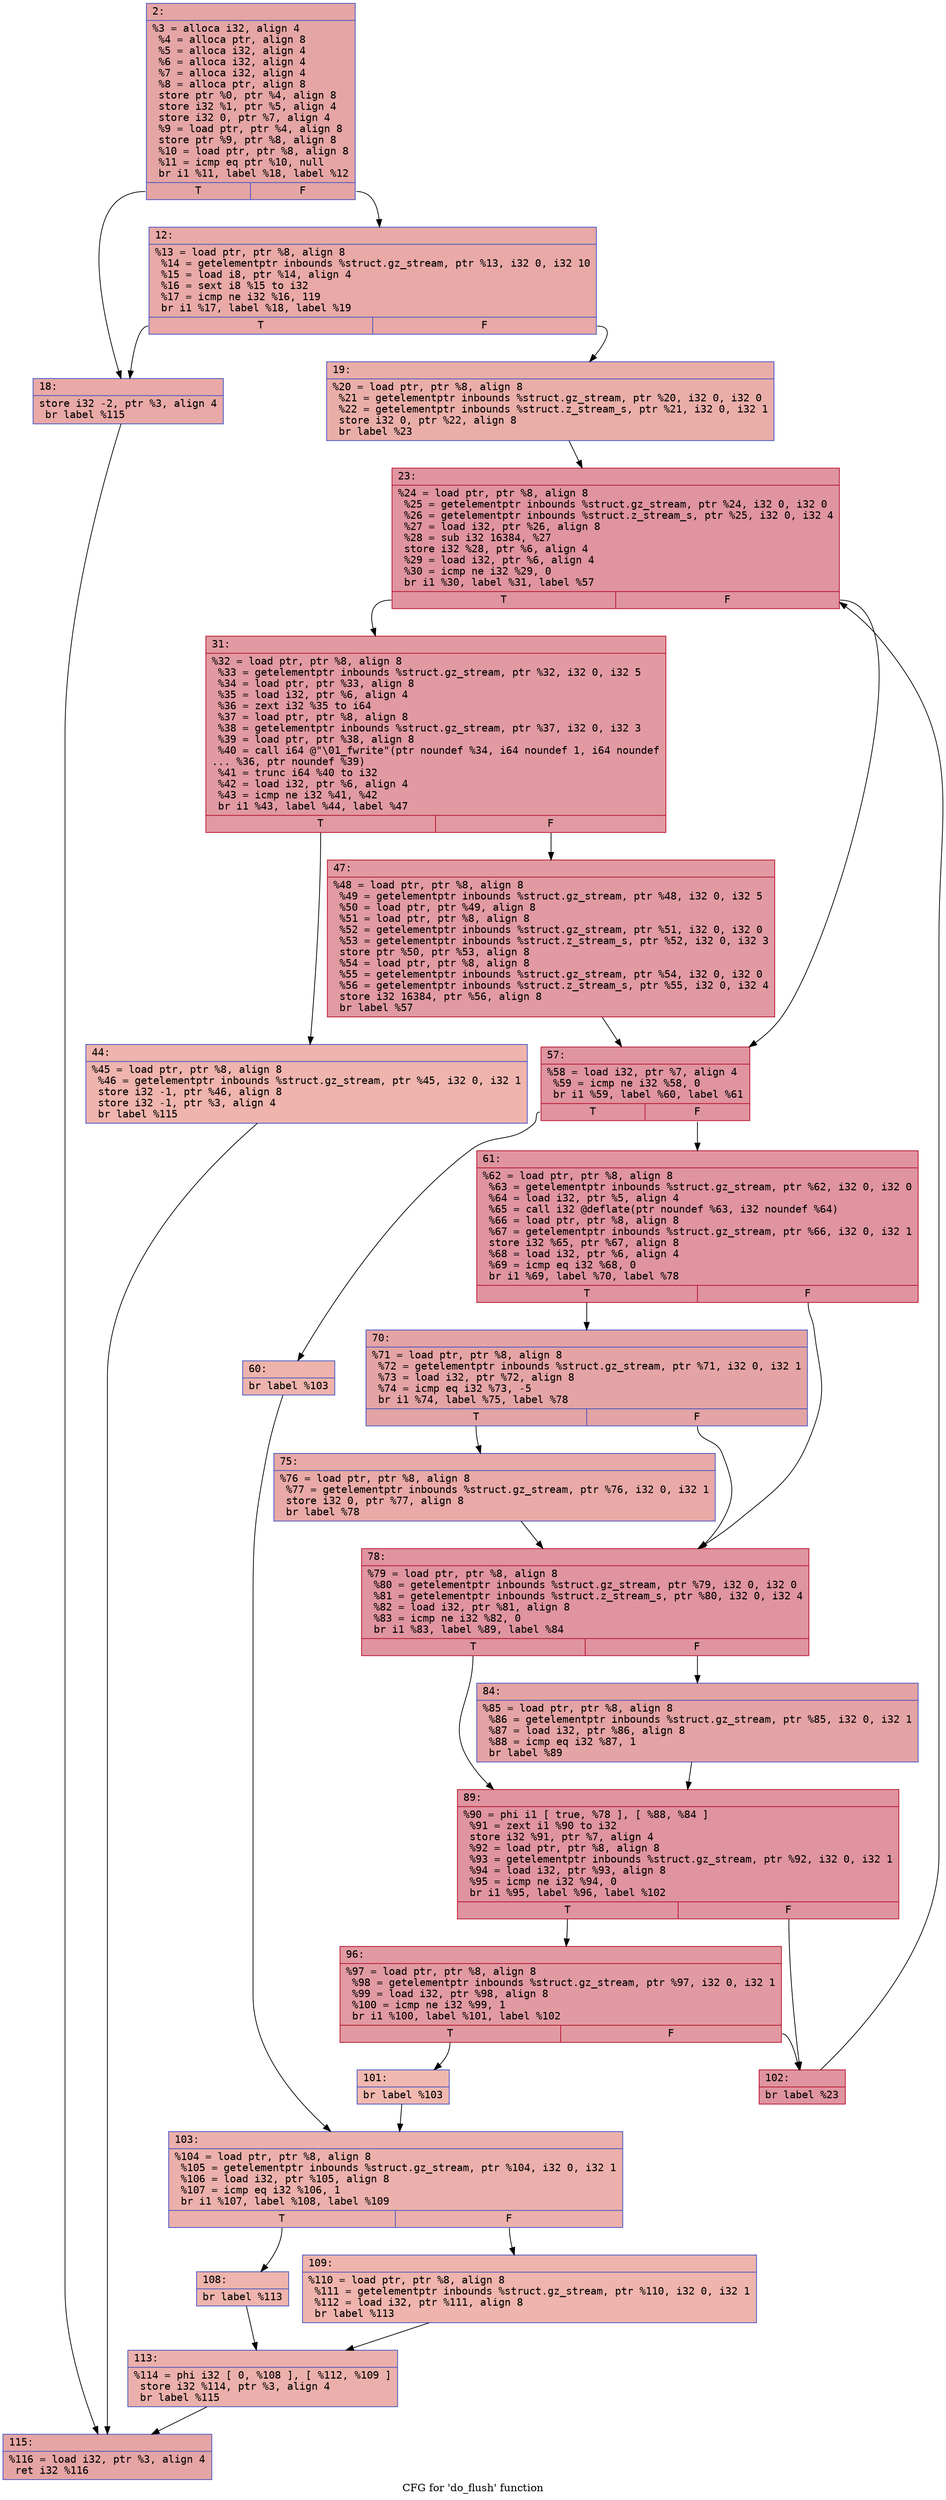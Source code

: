 digraph "CFG for 'do_flush' function" {
	label="CFG for 'do_flush' function";

	Node0x6000010364e0 [shape=record,color="#3d50c3ff", style=filled, fillcolor="#c5333470" fontname="Courier",label="{2:\l|  %3 = alloca i32, align 4\l  %4 = alloca ptr, align 8\l  %5 = alloca i32, align 4\l  %6 = alloca i32, align 4\l  %7 = alloca i32, align 4\l  %8 = alloca ptr, align 8\l  store ptr %0, ptr %4, align 8\l  store i32 %1, ptr %5, align 4\l  store i32 0, ptr %7, align 4\l  %9 = load ptr, ptr %4, align 8\l  store ptr %9, ptr %8, align 8\l  %10 = load ptr, ptr %8, align 8\l  %11 = icmp eq ptr %10, null\l  br i1 %11, label %18, label %12\l|{<s0>T|<s1>F}}"];
	Node0x6000010364e0:s0 -> Node0x600001036580[tooltip="2 -> 18\nProbability 37.50%" ];
	Node0x6000010364e0:s1 -> Node0x600001036530[tooltip="2 -> 12\nProbability 62.50%" ];
	Node0x600001036530 [shape=record,color="#3d50c3ff", style=filled, fillcolor="#ca3b3770" fontname="Courier",label="{12:\l|  %13 = load ptr, ptr %8, align 8\l  %14 = getelementptr inbounds %struct.gz_stream, ptr %13, i32 0, i32 10\l  %15 = load i8, ptr %14, align 4\l  %16 = sext i8 %15 to i32\l  %17 = icmp ne i32 %16, 119\l  br i1 %17, label %18, label %19\l|{<s0>T|<s1>F}}"];
	Node0x600001036530:s0 -> Node0x600001036580[tooltip="12 -> 18\nProbability 50.00%" ];
	Node0x600001036530:s1 -> Node0x6000010365d0[tooltip="12 -> 19\nProbability 50.00%" ];
	Node0x600001036580 [shape=record,color="#3d50c3ff", style=filled, fillcolor="#ca3b3770" fontname="Courier",label="{18:\l|  store i32 -2, ptr %3, align 4\l  br label %115\l}"];
	Node0x600001036580 -> Node0x600001036c10[tooltip="18 -> 115\nProbability 100.00%" ];
	Node0x6000010365d0 [shape=record,color="#3d50c3ff", style=filled, fillcolor="#d0473d70" fontname="Courier",label="{19:\l|  %20 = load ptr, ptr %8, align 8\l  %21 = getelementptr inbounds %struct.gz_stream, ptr %20, i32 0, i32 0\l  %22 = getelementptr inbounds %struct.z_stream_s, ptr %21, i32 0, i32 1\l  store i32 0, ptr %22, align 8\l  br label %23\l}"];
	Node0x6000010365d0 -> Node0x600001036620[tooltip="19 -> 23\nProbability 100.00%" ];
	Node0x600001036620 [shape=record,color="#b70d28ff", style=filled, fillcolor="#b70d2870" fontname="Courier",label="{23:\l|  %24 = load ptr, ptr %8, align 8\l  %25 = getelementptr inbounds %struct.gz_stream, ptr %24, i32 0, i32 0\l  %26 = getelementptr inbounds %struct.z_stream_s, ptr %25, i32 0, i32 4\l  %27 = load i32, ptr %26, align 8\l  %28 = sub i32 16384, %27\l  store i32 %28, ptr %6, align 4\l  %29 = load i32, ptr %6, align 4\l  %30 = icmp ne i32 %29, 0\l  br i1 %30, label %31, label %57\l|{<s0>T|<s1>F}}"];
	Node0x600001036620:s0 -> Node0x600001036670[tooltip="23 -> 31\nProbability 62.50%" ];
	Node0x600001036620:s1 -> Node0x600001036760[tooltip="23 -> 57\nProbability 37.50%" ];
	Node0x600001036670 [shape=record,color="#b70d28ff", style=filled, fillcolor="#bb1b2c70" fontname="Courier",label="{31:\l|  %32 = load ptr, ptr %8, align 8\l  %33 = getelementptr inbounds %struct.gz_stream, ptr %32, i32 0, i32 5\l  %34 = load ptr, ptr %33, align 8\l  %35 = load i32, ptr %6, align 4\l  %36 = zext i32 %35 to i64\l  %37 = load ptr, ptr %8, align 8\l  %38 = getelementptr inbounds %struct.gz_stream, ptr %37, i32 0, i32 3\l  %39 = load ptr, ptr %38, align 8\l  %40 = call i64 @\"\\01_fwrite\"(ptr noundef %34, i64 noundef 1, i64 noundef\l... %36, ptr noundef %39)\l  %41 = trunc i64 %40 to i32\l  %42 = load i32, ptr %6, align 4\l  %43 = icmp ne i32 %41, %42\l  br i1 %43, label %44, label %47\l|{<s0>T|<s1>F}}"];
	Node0x600001036670:s0 -> Node0x6000010366c0[tooltip="31 -> 44\nProbability 3.12%" ];
	Node0x600001036670:s1 -> Node0x600001036710[tooltip="31 -> 47\nProbability 96.88%" ];
	Node0x6000010366c0 [shape=record,color="#3d50c3ff", style=filled, fillcolor="#d8564670" fontname="Courier",label="{44:\l|  %45 = load ptr, ptr %8, align 8\l  %46 = getelementptr inbounds %struct.gz_stream, ptr %45, i32 0, i32 1\l  store i32 -1, ptr %46, align 8\l  store i32 -1, ptr %3, align 4\l  br label %115\l}"];
	Node0x6000010366c0 -> Node0x600001036c10[tooltip="44 -> 115\nProbability 100.00%" ];
	Node0x600001036710 [shape=record,color="#b70d28ff", style=filled, fillcolor="#bb1b2c70" fontname="Courier",label="{47:\l|  %48 = load ptr, ptr %8, align 8\l  %49 = getelementptr inbounds %struct.gz_stream, ptr %48, i32 0, i32 5\l  %50 = load ptr, ptr %49, align 8\l  %51 = load ptr, ptr %8, align 8\l  %52 = getelementptr inbounds %struct.gz_stream, ptr %51, i32 0, i32 0\l  %53 = getelementptr inbounds %struct.z_stream_s, ptr %52, i32 0, i32 3\l  store ptr %50, ptr %53, align 8\l  %54 = load ptr, ptr %8, align 8\l  %55 = getelementptr inbounds %struct.gz_stream, ptr %54, i32 0, i32 0\l  %56 = getelementptr inbounds %struct.z_stream_s, ptr %55, i32 0, i32 4\l  store i32 16384, ptr %56, align 8\l  br label %57\l}"];
	Node0x600001036710 -> Node0x600001036760[tooltip="47 -> 57\nProbability 100.00%" ];
	Node0x600001036760 [shape=record,color="#b70d28ff", style=filled, fillcolor="#b70d2870" fontname="Courier",label="{57:\l|  %58 = load i32, ptr %7, align 4\l  %59 = icmp ne i32 %58, 0\l  br i1 %59, label %60, label %61\l|{<s0>T|<s1>F}}"];
	Node0x600001036760:s0 -> Node0x6000010367b0[tooltip="57 -> 60\nProbability 3.12%" ];
	Node0x600001036760:s1 -> Node0x600001036800[tooltip="57 -> 61\nProbability 96.88%" ];
	Node0x6000010367b0 [shape=record,color="#3d50c3ff", style=filled, fillcolor="#d6524470" fontname="Courier",label="{60:\l|  br label %103\l}"];
	Node0x6000010367b0 -> Node0x600001036ad0[tooltip="60 -> 103\nProbability 100.00%" ];
	Node0x600001036800 [shape=record,color="#b70d28ff", style=filled, fillcolor="#b70d2870" fontname="Courier",label="{61:\l|  %62 = load ptr, ptr %8, align 8\l  %63 = getelementptr inbounds %struct.gz_stream, ptr %62, i32 0, i32 0\l  %64 = load i32, ptr %5, align 4\l  %65 = call i32 @deflate(ptr noundef %63, i32 noundef %64)\l  %66 = load ptr, ptr %8, align 8\l  %67 = getelementptr inbounds %struct.gz_stream, ptr %66, i32 0, i32 1\l  store i32 %65, ptr %67, align 8\l  %68 = load i32, ptr %6, align 4\l  %69 = icmp eq i32 %68, 0\l  br i1 %69, label %70, label %78\l|{<s0>T|<s1>F}}"];
	Node0x600001036800:s0 -> Node0x600001036850[tooltip="61 -> 70\nProbability 37.50%" ];
	Node0x600001036800:s1 -> Node0x6000010368f0[tooltip="61 -> 78\nProbability 62.50%" ];
	Node0x600001036850 [shape=record,color="#3d50c3ff", style=filled, fillcolor="#c32e3170" fontname="Courier",label="{70:\l|  %71 = load ptr, ptr %8, align 8\l  %72 = getelementptr inbounds %struct.gz_stream, ptr %71, i32 0, i32 1\l  %73 = load i32, ptr %72, align 8\l  %74 = icmp eq i32 %73, -5\l  br i1 %74, label %75, label %78\l|{<s0>T|<s1>F}}"];
	Node0x600001036850:s0 -> Node0x6000010368a0[tooltip="70 -> 75\nProbability 50.00%" ];
	Node0x600001036850:s1 -> Node0x6000010368f0[tooltip="70 -> 78\nProbability 50.00%" ];
	Node0x6000010368a0 [shape=record,color="#3d50c3ff", style=filled, fillcolor="#ca3b3770" fontname="Courier",label="{75:\l|  %76 = load ptr, ptr %8, align 8\l  %77 = getelementptr inbounds %struct.gz_stream, ptr %76, i32 0, i32 1\l  store i32 0, ptr %77, align 8\l  br label %78\l}"];
	Node0x6000010368a0 -> Node0x6000010368f0[tooltip="75 -> 78\nProbability 100.00%" ];
	Node0x6000010368f0 [shape=record,color="#b70d28ff", style=filled, fillcolor="#b70d2870" fontname="Courier",label="{78:\l|  %79 = load ptr, ptr %8, align 8\l  %80 = getelementptr inbounds %struct.gz_stream, ptr %79, i32 0, i32 0\l  %81 = getelementptr inbounds %struct.z_stream_s, ptr %80, i32 0, i32 4\l  %82 = load i32, ptr %81, align 8\l  %83 = icmp ne i32 %82, 0\l  br i1 %83, label %89, label %84\l|{<s0>T|<s1>F}}"];
	Node0x6000010368f0:s0 -> Node0x600001036990[tooltip="78 -> 89\nProbability 62.50%" ];
	Node0x6000010368f0:s1 -> Node0x600001036940[tooltip="78 -> 84\nProbability 37.50%" ];
	Node0x600001036940 [shape=record,color="#3d50c3ff", style=filled, fillcolor="#c32e3170" fontname="Courier",label="{84:\l|  %85 = load ptr, ptr %8, align 8\l  %86 = getelementptr inbounds %struct.gz_stream, ptr %85, i32 0, i32 1\l  %87 = load i32, ptr %86, align 8\l  %88 = icmp eq i32 %87, 1\l  br label %89\l}"];
	Node0x600001036940 -> Node0x600001036990[tooltip="84 -> 89\nProbability 100.00%" ];
	Node0x600001036990 [shape=record,color="#b70d28ff", style=filled, fillcolor="#b70d2870" fontname="Courier",label="{89:\l|  %90 = phi i1 [ true, %78 ], [ %88, %84 ]\l  %91 = zext i1 %90 to i32\l  store i32 %91, ptr %7, align 4\l  %92 = load ptr, ptr %8, align 8\l  %93 = getelementptr inbounds %struct.gz_stream, ptr %92, i32 0, i32 1\l  %94 = load i32, ptr %93, align 8\l  %95 = icmp ne i32 %94, 0\l  br i1 %95, label %96, label %102\l|{<s0>T|<s1>F}}"];
	Node0x600001036990:s0 -> Node0x6000010369e0[tooltip="89 -> 96\nProbability 62.50%" ];
	Node0x600001036990:s1 -> Node0x600001036a80[tooltip="89 -> 102\nProbability 37.50%" ];
	Node0x6000010369e0 [shape=record,color="#b70d28ff", style=filled, fillcolor="#bb1b2c70" fontname="Courier",label="{96:\l|  %97 = load ptr, ptr %8, align 8\l  %98 = getelementptr inbounds %struct.gz_stream, ptr %97, i32 0, i32 1\l  %99 = load i32, ptr %98, align 8\l  %100 = icmp ne i32 %99, 1\l  br i1 %100, label %101, label %102\l|{<s0>T|<s1>F}}"];
	Node0x6000010369e0:s0 -> Node0x600001036a30[tooltip="96 -> 101\nProbability 3.12%" ];
	Node0x6000010369e0:s1 -> Node0x600001036a80[tooltip="96 -> 102\nProbability 96.88%" ];
	Node0x600001036a30 [shape=record,color="#3d50c3ff", style=filled, fillcolor="#dc5d4a70" fontname="Courier",label="{101:\l|  br label %103\l}"];
	Node0x600001036a30 -> Node0x600001036ad0[tooltip="101 -> 103\nProbability 100.00%" ];
	Node0x600001036a80 [shape=record,color="#b70d28ff", style=filled, fillcolor="#b70d2870" fontname="Courier",label="{102:\l|  br label %23\l}"];
	Node0x600001036a80 -> Node0x600001036620[tooltip="102 -> 23\nProbability 100.00%" ];
	Node0x600001036ad0 [shape=record,color="#3d50c3ff", style=filled, fillcolor="#d24b4070" fontname="Courier",label="{103:\l|  %104 = load ptr, ptr %8, align 8\l  %105 = getelementptr inbounds %struct.gz_stream, ptr %104, i32 0, i32 1\l  %106 = load i32, ptr %105, align 8\l  %107 = icmp eq i32 %106, 1\l  br i1 %107, label %108, label %109\l|{<s0>T|<s1>F}}"];
	Node0x600001036ad0:s0 -> Node0x600001036b20[tooltip="103 -> 108\nProbability 50.00%" ];
	Node0x600001036ad0:s1 -> Node0x600001036b70[tooltip="103 -> 109\nProbability 50.00%" ];
	Node0x600001036b20 [shape=record,color="#3d50c3ff", style=filled, fillcolor="#d8564670" fontname="Courier",label="{108:\l|  br label %113\l}"];
	Node0x600001036b20 -> Node0x600001036bc0[tooltip="108 -> 113\nProbability 100.00%" ];
	Node0x600001036b70 [shape=record,color="#3d50c3ff", style=filled, fillcolor="#d8564670" fontname="Courier",label="{109:\l|  %110 = load ptr, ptr %8, align 8\l  %111 = getelementptr inbounds %struct.gz_stream, ptr %110, i32 0, i32 1\l  %112 = load i32, ptr %111, align 8\l  br label %113\l}"];
	Node0x600001036b70 -> Node0x600001036bc0[tooltip="109 -> 113\nProbability 100.00%" ];
	Node0x600001036bc0 [shape=record,color="#3d50c3ff", style=filled, fillcolor="#d24b4070" fontname="Courier",label="{113:\l|  %114 = phi i32 [ 0, %108 ], [ %112, %109 ]\l  store i32 %114, ptr %3, align 4\l  br label %115\l}"];
	Node0x600001036bc0 -> Node0x600001036c10[tooltip="113 -> 115\nProbability 100.00%" ];
	Node0x600001036c10 [shape=record,color="#3d50c3ff", style=filled, fillcolor="#c5333470" fontname="Courier",label="{115:\l|  %116 = load i32, ptr %3, align 4\l  ret i32 %116\l}"];
}
